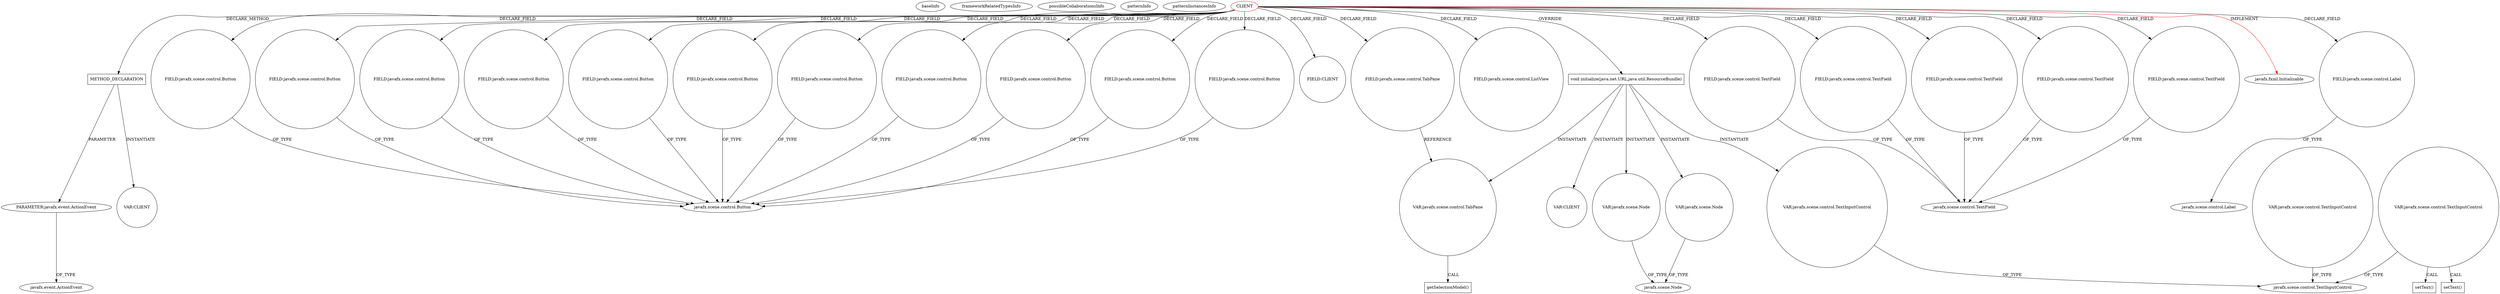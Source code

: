 digraph {
baseInfo[graphId=44,category="pattern",isAnonymous=false,possibleRelation=false]
frameworkRelatedTypesInfo[0="javafx.fxml.Initializable"]
possibleCollaborationsInfo[]
patternInfo[frequency=2.0,patternRootClient=0]
patternInstancesInfo[0="hock323-eventManager~/hock323-eventManager/EventManager-master/src/eventManager/controller/pokerTournament/TournamentController.java~TournamentController~3009",1="dony1990-ProsDesktop~/dony1990-ProsDesktop/ProsDesktop-master/src/nicon/NiconDesktop/guifx/NiconNavigator/NavegadorController.java~NavegadorController~2563"]
866[label="PARAMETER:javafx.event.ActionEvent",vertexType="PARAMETER_DECLARATION",isFrameworkType=false]
865[label="METHOD_DECLARATION",vertexType="CLIENT_METHOD_DECLARATION",isFrameworkType=false,shape=box]
0[label="CLIENT",vertexType="ROOT_CLIENT_CLASS_DECLARATION",isFrameworkType=false,color=red]
52[label="FIELD:javafx.scene.control.Button",vertexType="FIELD_DECLARATION",isFrameworkType=false,shape=circle]
59[label="FIELD:javafx.scene.control.Button",vertexType="FIELD_DECLARATION",isFrameworkType=false,shape=circle]
140[label="FIELD:javafx.scene.control.Button",vertexType="FIELD_DECLARATION",isFrameworkType=false,shape=circle]
14[label="FIELD:javafx.scene.control.Button",vertexType="FIELD_DECLARATION",isFrameworkType=false,shape=circle]
81[label="FIELD:javafx.scene.control.Button",vertexType="FIELD_DECLARATION",isFrameworkType=false,shape=circle]
48[label="FIELD:javafx.scene.control.Button",vertexType="FIELD_DECLARATION",isFrameworkType=false,shape=circle]
142[label="FIELD:javafx.scene.control.Button",vertexType="FIELD_DECLARATION",isFrameworkType=false,shape=circle]
10[label="FIELD:javafx.scene.control.Button",vertexType="FIELD_DECLARATION",isFrameworkType=false,shape=circle]
8[label="FIELD:javafx.scene.control.Button",vertexType="FIELD_DECLARATION",isFrameworkType=false,shape=circle]
79[label="FIELD:javafx.scene.control.Button",vertexType="FIELD_DECLARATION",isFrameworkType=false,shape=circle]
4[label="FIELD:javafx.scene.control.Button",vertexType="FIELD_DECLARATION",isFrameworkType=false,shape=circle]
877[label="VAR:CLIENT",vertexType="VARIABLE_EXPRESION",isFrameworkType=false,shape=circle]
89[label="FIELD:CLIENT",vertexType="FIELD_DECLARATION",isFrameworkType=false,shape=circle]
596[label="javafx.event.ActionEvent",vertexType="FRAMEWORK_CLASS_TYPE",isFrameworkType=false]
152[label="void initialize(java.net.URL,java.util.ResourceBundle)",vertexType="OVERRIDING_METHOD_DECLARATION",isFrameworkType=false,shape=box]
253[label="VAR:CLIENT",vertexType="VARIABLE_EXPRESION",isFrameworkType=false,shape=circle]
2[label="FIELD:javafx.scene.control.ListView",vertexType="FIELD_DECLARATION",isFrameworkType=false,shape=circle]
270[label="VAR:javafx.scene.control.TabPane",vertexType="VARIABLE_EXPRESION",isFrameworkType=false,shape=circle]
336[label="VAR:javafx.scene.control.TextInputControl",vertexType="VARIABLE_EXPRESION",isFrameworkType=false,shape=circle]
132[label="FIELD:javafx.scene.control.TabPane",vertexType="FIELD_DECLARATION",isFrameworkType=false,shape=circle]
338[label="javafx.scene.control.TextInputControl",vertexType="FRAMEWORK_CLASS_TYPE",isFrameworkType=false]
467[label="VAR:javafx.scene.control.TextInputControl",vertexType="VARIABLE_EXPRESION",isFrameworkType=false,shape=circle]
597[label="VAR:javafx.scene.control.TextInputControl",vertexType="VARIABLE_EXPRESION",isFrameworkType=false,shape=circle]
6[label="FIELD:javafx.scene.control.TextField",vertexType="FIELD_DECLARATION",isFrameworkType=false,shape=circle]
130[label="FIELD:javafx.scene.control.TextField",vertexType="FIELD_DECLARATION",isFrameworkType=false,shape=circle]
83[label="FIELD:javafx.scene.control.TextField",vertexType="FIELD_DECLARATION",isFrameworkType=false,shape=circle]
12[label="FIELD:javafx.scene.control.TextField",vertexType="FIELD_DECLARATION",isFrameworkType=false,shape=circle]
67[label="FIELD:javafx.scene.control.TextField",vertexType="FIELD_DECLARATION",isFrameworkType=false,shape=circle]
1[label="javafx.fxml.Initializable",vertexType="FRAMEWORK_INTERFACE_TYPE",isFrameworkType=false]
616[label="setText()",vertexType="INSIDE_CALL",isFrameworkType=false,shape=box]
621[label="setText()",vertexType="INSIDE_CALL",isFrameworkType=false,shape=box]
7[label="javafx.scene.control.TextField",vertexType="FRAMEWORK_CLASS_TYPE",isFrameworkType=false]
271[label="getSelectionModel()",vertexType="INSIDE_CALL",isFrameworkType=false,shape=box]
50[label="FIELD:javafx.scene.control.Label",vertexType="FIELD_DECLARATION",isFrameworkType=false,shape=circle]
27[label="javafx.scene.control.Label",vertexType="FRAMEWORK_CLASS_TYPE",isFrameworkType=false]
5[label="javafx.scene.control.Button",vertexType="FRAMEWORK_CLASS_TYPE",isFrameworkType=false]
199[label="VAR:javafx.scene.Node",vertexType="VARIABLE_EXPRESION",isFrameworkType=false,shape=circle]
189[label="javafx.scene.Node",vertexType="FRAMEWORK_CLASS_TYPE",isFrameworkType=false]
280[label="VAR:javafx.scene.Node",vertexType="VARIABLE_EXPRESION",isFrameworkType=false,shape=circle]
0->48[label="DECLARE_FIELD"]
140->5[label="OF_TYPE"]
865->877[label="INSTANTIATE"]
79->5[label="OF_TYPE"]
0->12[label="DECLARE_FIELD"]
52->5[label="OF_TYPE"]
59->5[label="OF_TYPE"]
0->8[label="DECLARE_FIELD"]
67->7[label="OF_TYPE"]
132->270[label="REFERENCE"]
0->89[label="DECLARE_FIELD"]
0->140[label="DECLARE_FIELD"]
142->5[label="OF_TYPE"]
14->5[label="OF_TYPE"]
336->338[label="OF_TYPE"]
48->5[label="OF_TYPE"]
0->4[label="DECLARE_FIELD"]
152->270[label="INSTANTIATE"]
597->621[label="CALL"]
0->130[label="DECLARE_FIELD"]
8->5[label="OF_TYPE"]
152->336[label="INSTANTIATE"]
280->189[label="OF_TYPE"]
130->7[label="OF_TYPE"]
0->81[label="DECLARE_FIELD"]
152->199[label="INSTANTIATE"]
0->1[label="IMPLEMENT",color=red]
0->83[label="DECLARE_FIELD"]
0->132[label="DECLARE_FIELD"]
0->52[label="DECLARE_FIELD"]
152->280[label="INSTANTIATE"]
152->253[label="INSTANTIATE"]
597->338[label="OF_TYPE"]
0->865[label="DECLARE_METHOD"]
0->152[label="OVERRIDE"]
199->189[label="OF_TYPE"]
83->7[label="OF_TYPE"]
597->616[label="CALL"]
0->50[label="DECLARE_FIELD"]
6->7[label="OF_TYPE"]
81->5[label="OF_TYPE"]
0->10[label="DECLARE_FIELD"]
50->27[label="OF_TYPE"]
0->142[label="DECLARE_FIELD"]
865->866[label="PARAMETER"]
0->2[label="DECLARE_FIELD"]
0->14[label="DECLARE_FIELD"]
10->5[label="OF_TYPE"]
4->5[label="OF_TYPE"]
0->67[label="DECLARE_FIELD"]
0->6[label="DECLARE_FIELD"]
12->7[label="OF_TYPE"]
866->596[label="OF_TYPE"]
0->79[label="DECLARE_FIELD"]
0->59[label="DECLARE_FIELD"]
467->338[label="OF_TYPE"]
270->271[label="CALL"]
}
